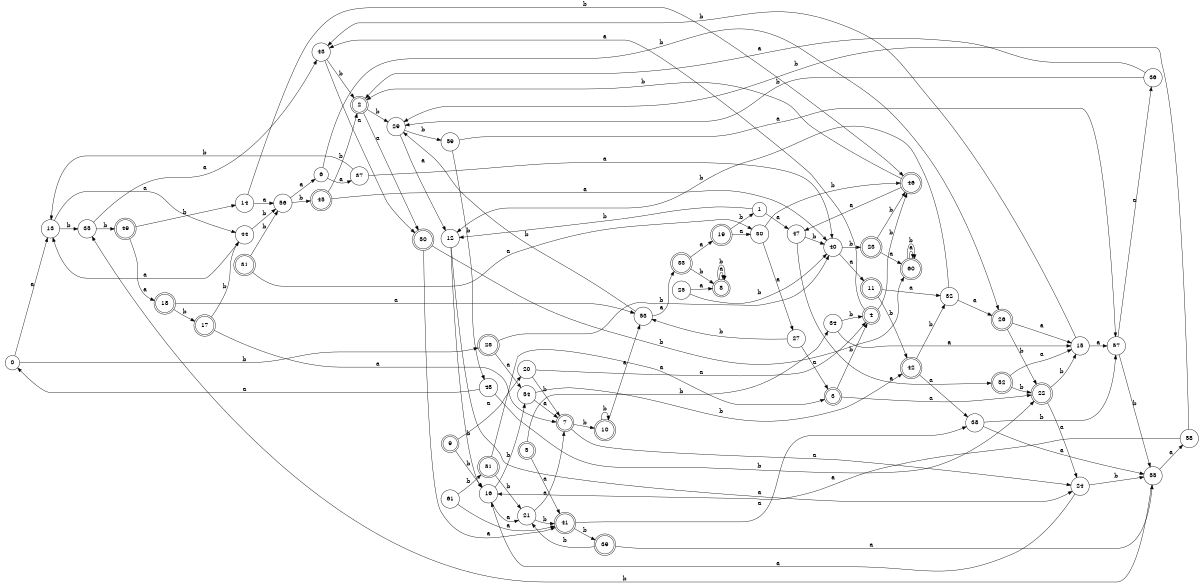 digraph n50_2 {
__start0 [label="" shape="none"];

rankdir=LR;
size="8,5";

s0 [style="filled", color="black", fillcolor="white" shape="circle", label="0"];
s1 [style="filled", color="black", fillcolor="white" shape="circle", label="1"];
s2 [style="rounded,filled", color="black", fillcolor="white" shape="doublecircle", label="2"];
s3 [style="rounded,filled", color="black", fillcolor="white" shape="doublecircle", label="3"];
s4 [style="rounded,filled", color="black", fillcolor="white" shape="doublecircle", label="4"];
s5 [style="rounded,filled", color="black", fillcolor="white" shape="doublecircle", label="5"];
s6 [style="filled", color="black", fillcolor="white" shape="circle", label="6"];
s7 [style="rounded,filled", color="black", fillcolor="white" shape="doublecircle", label="7"];
s8 [style="rounded,filled", color="black", fillcolor="white" shape="doublecircle", label="8"];
s9 [style="rounded,filled", color="black", fillcolor="white" shape="doublecircle", label="9"];
s10 [style="rounded,filled", color="black", fillcolor="white" shape="doublecircle", label="10"];
s11 [style="rounded,filled", color="black", fillcolor="white" shape="doublecircle", label="11"];
s12 [style="filled", color="black", fillcolor="white" shape="circle", label="12"];
s13 [style="filled", color="black", fillcolor="white" shape="circle", label="13"];
s14 [style="filled", color="black", fillcolor="white" shape="circle", label="14"];
s15 [style="filled", color="black", fillcolor="white" shape="circle", label="15"];
s16 [style="filled", color="black", fillcolor="white" shape="circle", label="16"];
s17 [style="rounded,filled", color="black", fillcolor="white" shape="doublecircle", label="17"];
s18 [style="rounded,filled", color="black", fillcolor="white" shape="doublecircle", label="18"];
s19 [style="rounded,filled", color="black", fillcolor="white" shape="doublecircle", label="19"];
s20 [style="filled", color="black", fillcolor="white" shape="circle", label="20"];
s21 [style="filled", color="black", fillcolor="white" shape="circle", label="21"];
s22 [style="rounded,filled", color="black", fillcolor="white" shape="doublecircle", label="22"];
s23 [style="rounded,filled", color="black", fillcolor="white" shape="doublecircle", label="23"];
s24 [style="filled", color="black", fillcolor="white" shape="circle", label="24"];
s25 [style="filled", color="black", fillcolor="white" shape="circle", label="25"];
s26 [style="rounded,filled", color="black", fillcolor="white" shape="doublecircle", label="26"];
s27 [style="filled", color="black", fillcolor="white" shape="circle", label="27"];
s28 [style="rounded,filled", color="black", fillcolor="white" shape="doublecircle", label="28"];
s29 [style="filled", color="black", fillcolor="white" shape="circle", label="29"];
s30 [style="filled", color="black", fillcolor="white" shape="circle", label="30"];
s31 [style="rounded,filled", color="black", fillcolor="white" shape="doublecircle", label="31"];
s32 [style="filled", color="black", fillcolor="white" shape="circle", label="32"];
s33 [style="rounded,filled", color="black", fillcolor="white" shape="doublecircle", label="33"];
s34 [style="filled", color="black", fillcolor="white" shape="circle", label="34"];
s35 [style="filled", color="black", fillcolor="white" shape="circle", label="35"];
s36 [style="filled", color="black", fillcolor="white" shape="circle", label="36"];
s37 [style="filled", color="black", fillcolor="white" shape="circle", label="37"];
s38 [style="filled", color="black", fillcolor="white" shape="circle", label="38"];
s39 [style="rounded,filled", color="black", fillcolor="white" shape="doublecircle", label="39"];
s40 [style="filled", color="black", fillcolor="white" shape="circle", label="40"];
s41 [style="rounded,filled", color="black", fillcolor="white" shape="doublecircle", label="41"];
s42 [style="rounded,filled", color="black", fillcolor="white" shape="doublecircle", label="42"];
s43 [style="filled", color="black", fillcolor="white" shape="circle", label="43"];
s44 [style="filled", color="black", fillcolor="white" shape="circle", label="44"];
s45 [style="rounded,filled", color="black", fillcolor="white" shape="doublecircle", label="45"];
s46 [style="rounded,filled", color="black", fillcolor="white" shape="doublecircle", label="46"];
s47 [style="filled", color="black", fillcolor="white" shape="circle", label="47"];
s48 [style="filled", color="black", fillcolor="white" shape="circle", label="48"];
s49 [style="rounded,filled", color="black", fillcolor="white" shape="doublecircle", label="49"];
s50 [style="rounded,filled", color="black", fillcolor="white" shape="doublecircle", label="50"];
s51 [style="rounded,filled", color="black", fillcolor="white" shape="doublecircle", label="51"];
s52 [style="rounded,filled", color="black", fillcolor="white" shape="doublecircle", label="52"];
s53 [style="filled", color="black", fillcolor="white" shape="circle", label="53"];
s54 [style="filled", color="black", fillcolor="white" shape="circle", label="54"];
s55 [style="filled", color="black", fillcolor="white" shape="circle", label="55"];
s56 [style="filled", color="black", fillcolor="white" shape="circle", label="56"];
s57 [style="filled", color="black", fillcolor="white" shape="circle", label="57"];
s58 [style="filled", color="black", fillcolor="white" shape="circle", label="58"];
s59 [style="filled", color="black", fillcolor="white" shape="circle", label="59"];
s60 [style="rounded,filled", color="black", fillcolor="white" shape="doublecircle", label="60"];
s61 [style="filled", color="black", fillcolor="white" shape="circle", label="61"];
s0 -> s13 [label="a"];
s0 -> s28 [label="b"];
s1 -> s47 [label="a"];
s1 -> s12 [label="b"];
s2 -> s50 [label="a"];
s2 -> s29 [label="b"];
s3 -> s22 [label="a"];
s3 -> s4 [label="b"];
s4 -> s43 [label="a"];
s4 -> s46 [label="b"];
s5 -> s41 [label="a"];
s5 -> s34 [label="b"];
s6 -> s37 [label="a"];
s6 -> s26 [label="b"];
s7 -> s24 [label="a"];
s7 -> s10 [label="b"];
s8 -> s8 [label="a"];
s8 -> s8 [label="b"];
s9 -> s20 [label="a"];
s9 -> s16 [label="b"];
s10 -> s53 [label="a"];
s10 -> s10 [label="b"];
s11 -> s32 [label="a"];
s11 -> s42 [label="b"];
s12 -> s24 [label="a"];
s12 -> s16 [label="b"];
s13 -> s44 [label="a"];
s13 -> s35 [label="b"];
s14 -> s56 [label="a"];
s14 -> s46 [label="b"];
s15 -> s57 [label="a"];
s15 -> s43 [label="b"];
s16 -> s21 [label="a"];
s16 -> s54 [label="b"];
s17 -> s7 [label="a"];
s17 -> s44 [label="b"];
s18 -> s53 [label="a"];
s18 -> s17 [label="b"];
s19 -> s30 [label="a"];
s19 -> s1 [label="b"];
s20 -> s4 [label="a"];
s20 -> s7 [label="b"];
s21 -> s7 [label="a"];
s21 -> s41 [label="b"];
s22 -> s24 [label="a"];
s22 -> s15 [label="b"];
s23 -> s60 [label="a"];
s23 -> s46 [label="b"];
s24 -> s16 [label="a"];
s24 -> s55 [label="b"];
s25 -> s8 [label="a"];
s25 -> s40 [label="b"];
s26 -> s15 [label="a"];
s26 -> s22 [label="b"];
s27 -> s3 [label="a"];
s27 -> s53 [label="b"];
s28 -> s54 [label="a"];
s28 -> s40 [label="b"];
s29 -> s12 [label="a"];
s29 -> s59 [label="b"];
s30 -> s27 [label="a"];
s30 -> s46 [label="b"];
s31 -> s30 [label="a"];
s31 -> s56 [label="b"];
s32 -> s26 [label="a"];
s32 -> s12 [label="b"];
s33 -> s19 [label="a"];
s33 -> s8 [label="b"];
s34 -> s15 [label="a"];
s34 -> s4 [label="b"];
s35 -> s43 [label="a"];
s35 -> s49 [label="b"];
s36 -> s2 [label="a"];
s36 -> s29 [label="b"];
s37 -> s40 [label="a"];
s37 -> s13 [label="b"];
s38 -> s55 [label="a"];
s38 -> s57 [label="b"];
s39 -> s55 [label="a"];
s39 -> s21 [label="b"];
s40 -> s11 [label="a"];
s40 -> s23 [label="b"];
s41 -> s38 [label="a"];
s41 -> s39 [label="b"];
s42 -> s38 [label="a"];
s42 -> s32 [label="b"];
s43 -> s50 [label="a"];
s43 -> s2 [label="b"];
s44 -> s13 [label="a"];
s44 -> s56 [label="b"];
s45 -> s40 [label="a"];
s45 -> s2 [label="b"];
s46 -> s47 [label="a"];
s46 -> s2 [label="b"];
s47 -> s52 [label="a"];
s47 -> s40 [label="b"];
s48 -> s0 [label="a"];
s48 -> s22 [label="b"];
s49 -> s18 [label="a"];
s49 -> s14 [label="b"];
s50 -> s41 [label="a"];
s50 -> s60 [label="b"];
s51 -> s3 [label="a"];
s51 -> s21 [label="b"];
s52 -> s15 [label="a"];
s52 -> s22 [label="b"];
s53 -> s33 [label="a"];
s53 -> s29 [label="b"];
s54 -> s7 [label="a"];
s54 -> s42 [label="b"];
s55 -> s58 [label="a"];
s55 -> s35 [label="b"];
s56 -> s6 [label="a"];
s56 -> s45 [label="b"];
s57 -> s36 [label="a"];
s57 -> s55 [label="b"];
s58 -> s16 [label="a"];
s58 -> s29 [label="b"];
s59 -> s57 [label="a"];
s59 -> s48 [label="b"];
s60 -> s60 [label="a"];
s60 -> s60 [label="b"];
s61 -> s41 [label="a"];
s61 -> s51 [label="b"];

}